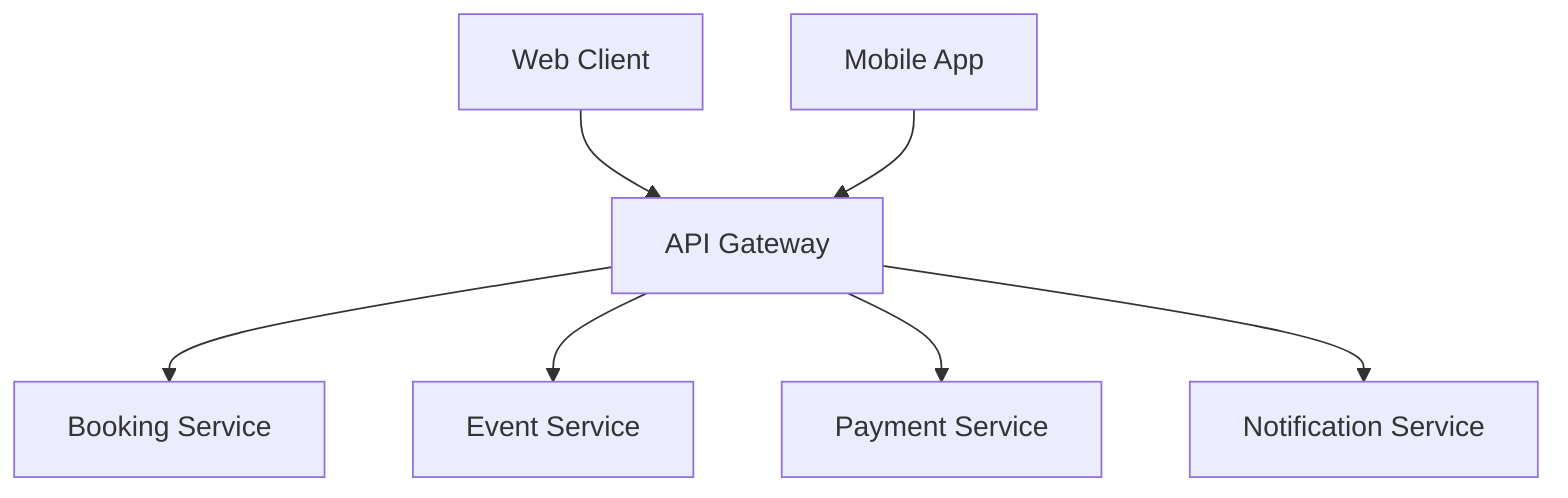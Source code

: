 graph TD
    WEB[Web Client] --> API[API Gateway]
    MOB[Mobile App] --> API
    API --> BOOK[Booking Service]
    API --> EVENT[Event Service]
    API --> PAYMENT[Payment Service]
    API --> NOTIFY[Notification Service]